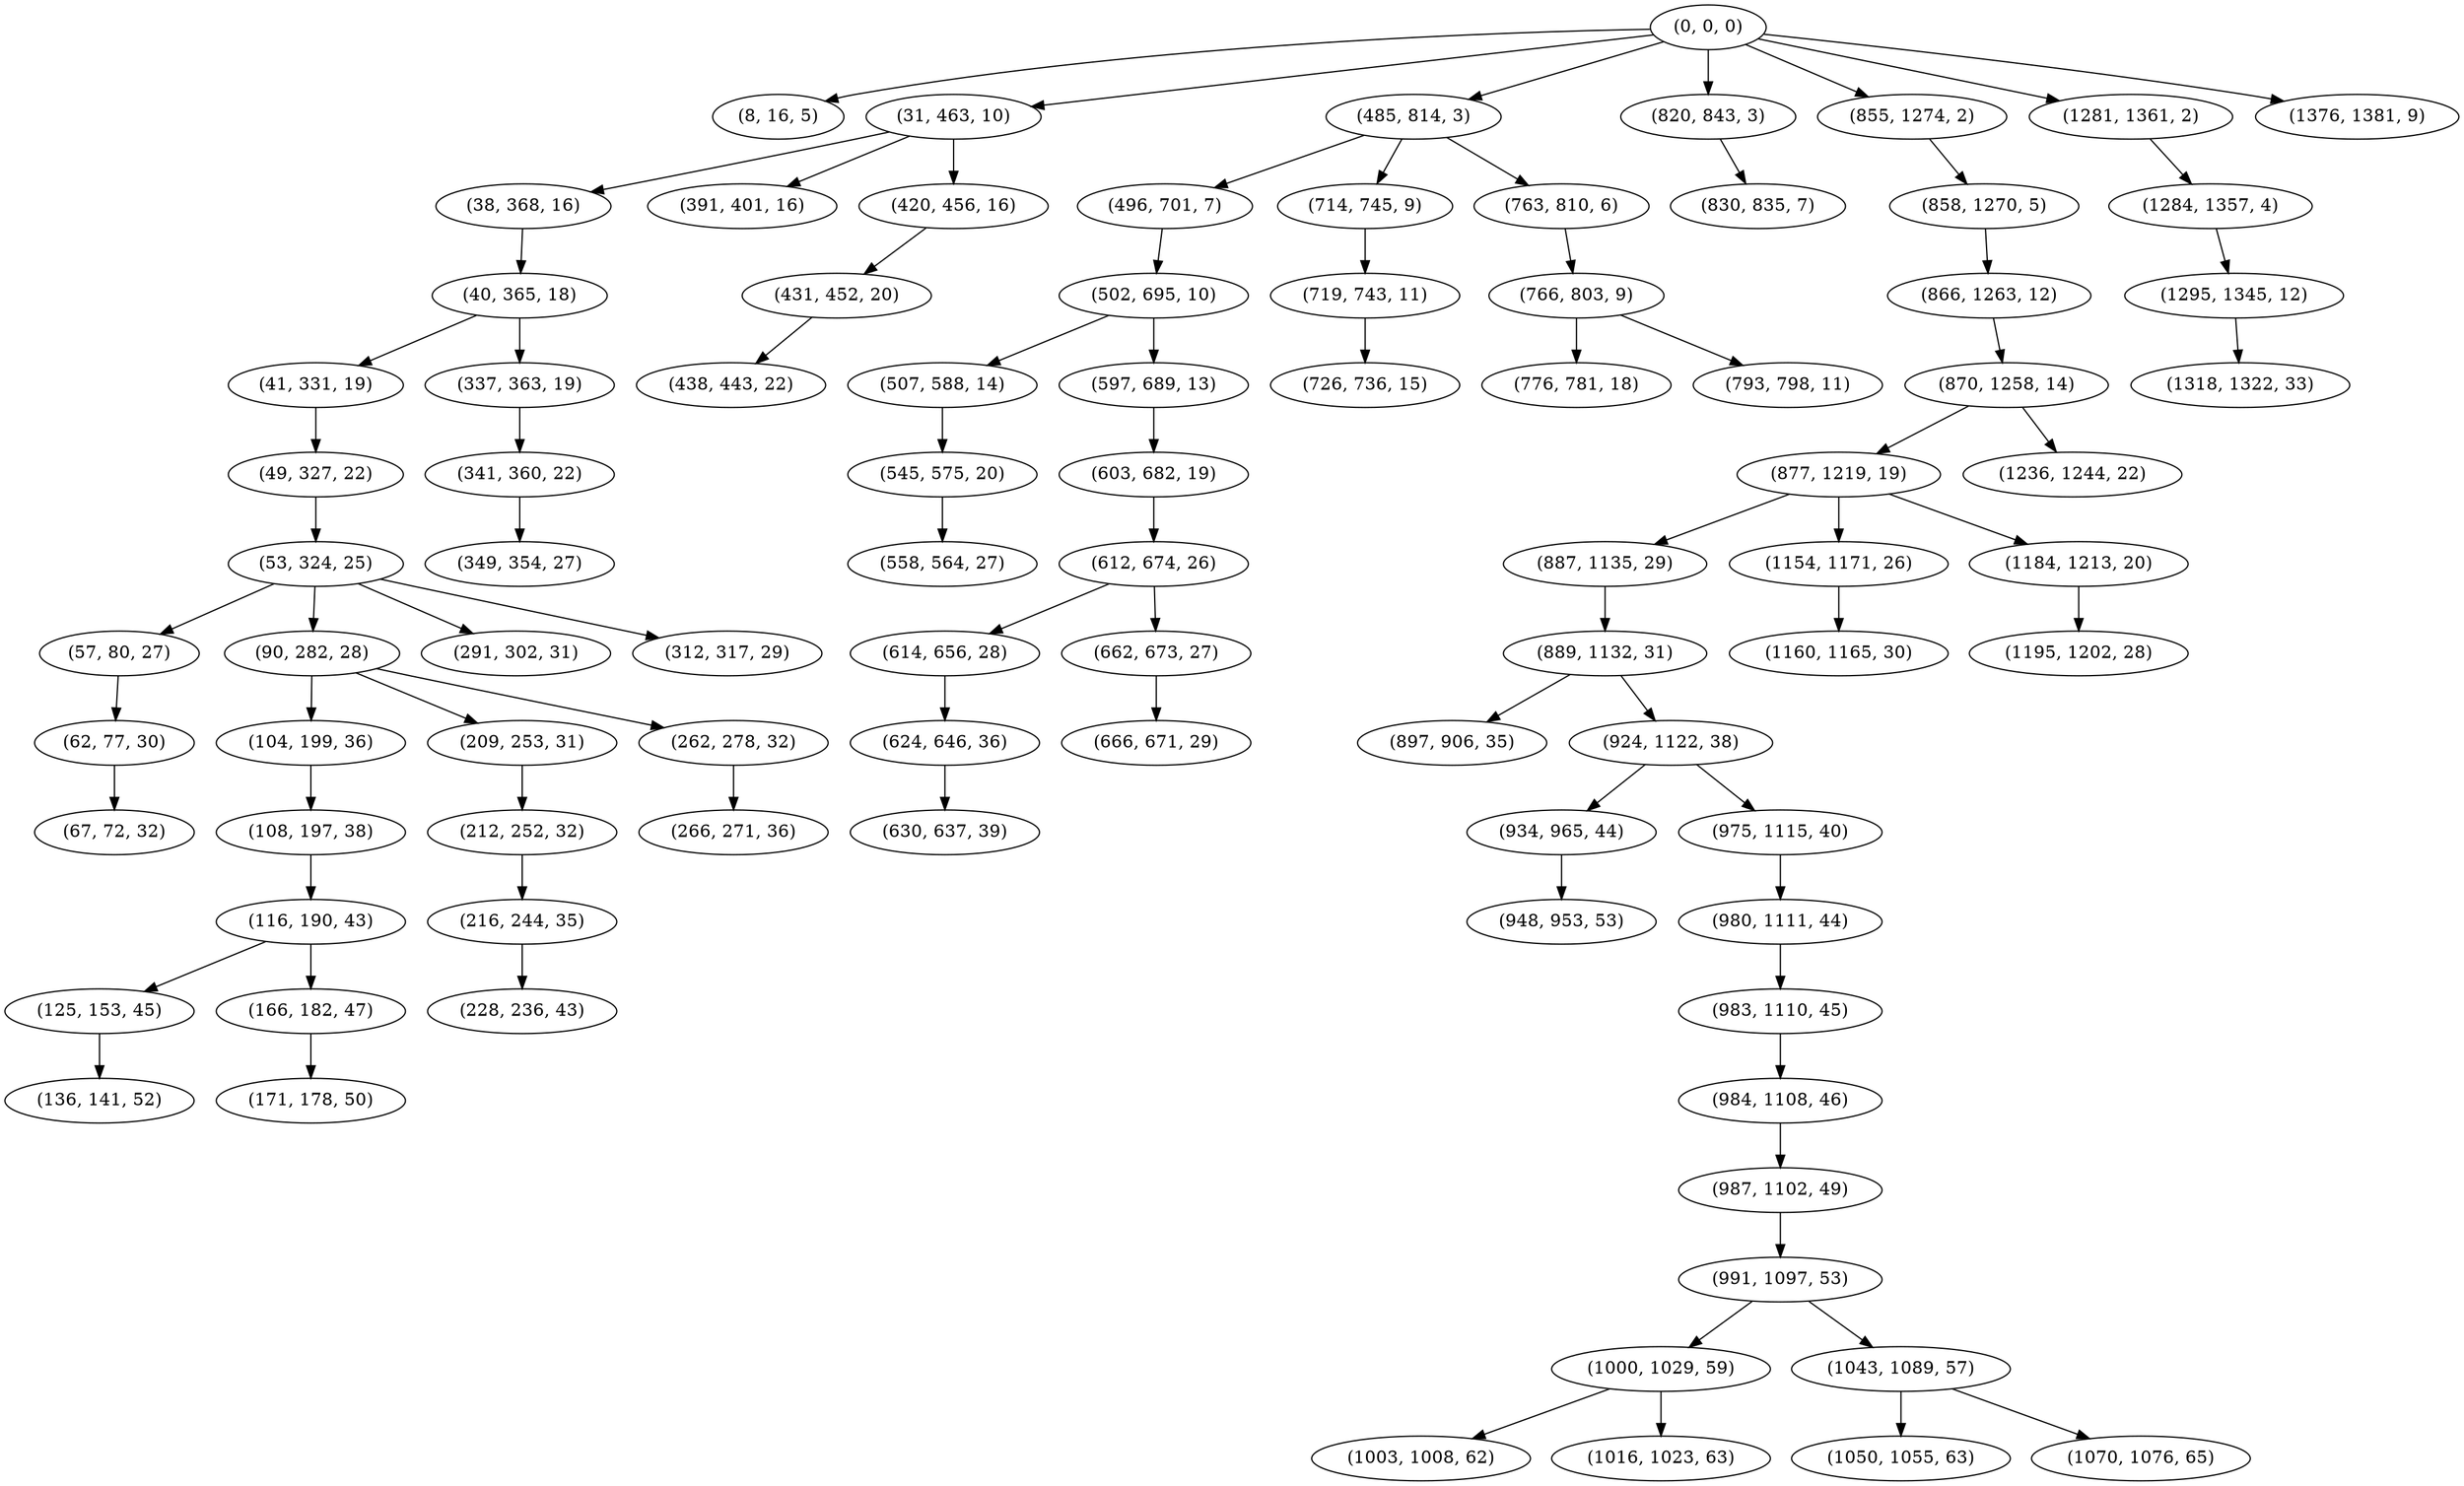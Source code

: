 digraph tree {
    "(0, 0, 0)";
    "(8, 16, 5)";
    "(31, 463, 10)";
    "(38, 368, 16)";
    "(40, 365, 18)";
    "(41, 331, 19)";
    "(49, 327, 22)";
    "(53, 324, 25)";
    "(57, 80, 27)";
    "(62, 77, 30)";
    "(67, 72, 32)";
    "(90, 282, 28)";
    "(104, 199, 36)";
    "(108, 197, 38)";
    "(116, 190, 43)";
    "(125, 153, 45)";
    "(136, 141, 52)";
    "(166, 182, 47)";
    "(171, 178, 50)";
    "(209, 253, 31)";
    "(212, 252, 32)";
    "(216, 244, 35)";
    "(228, 236, 43)";
    "(262, 278, 32)";
    "(266, 271, 36)";
    "(291, 302, 31)";
    "(312, 317, 29)";
    "(337, 363, 19)";
    "(341, 360, 22)";
    "(349, 354, 27)";
    "(391, 401, 16)";
    "(420, 456, 16)";
    "(431, 452, 20)";
    "(438, 443, 22)";
    "(485, 814, 3)";
    "(496, 701, 7)";
    "(502, 695, 10)";
    "(507, 588, 14)";
    "(545, 575, 20)";
    "(558, 564, 27)";
    "(597, 689, 13)";
    "(603, 682, 19)";
    "(612, 674, 26)";
    "(614, 656, 28)";
    "(624, 646, 36)";
    "(630, 637, 39)";
    "(662, 673, 27)";
    "(666, 671, 29)";
    "(714, 745, 9)";
    "(719, 743, 11)";
    "(726, 736, 15)";
    "(763, 810, 6)";
    "(766, 803, 9)";
    "(776, 781, 18)";
    "(793, 798, 11)";
    "(820, 843, 3)";
    "(830, 835, 7)";
    "(855, 1274, 2)";
    "(858, 1270, 5)";
    "(866, 1263, 12)";
    "(870, 1258, 14)";
    "(877, 1219, 19)";
    "(887, 1135, 29)";
    "(889, 1132, 31)";
    "(897, 906, 35)";
    "(924, 1122, 38)";
    "(934, 965, 44)";
    "(948, 953, 53)";
    "(975, 1115, 40)";
    "(980, 1111, 44)";
    "(983, 1110, 45)";
    "(984, 1108, 46)";
    "(987, 1102, 49)";
    "(991, 1097, 53)";
    "(1000, 1029, 59)";
    "(1003, 1008, 62)";
    "(1016, 1023, 63)";
    "(1043, 1089, 57)";
    "(1050, 1055, 63)";
    "(1070, 1076, 65)";
    "(1154, 1171, 26)";
    "(1160, 1165, 30)";
    "(1184, 1213, 20)";
    "(1195, 1202, 28)";
    "(1236, 1244, 22)";
    "(1281, 1361, 2)";
    "(1284, 1357, 4)";
    "(1295, 1345, 12)";
    "(1318, 1322, 33)";
    "(1376, 1381, 9)";
    "(0, 0, 0)" -> "(8, 16, 5)";
    "(0, 0, 0)" -> "(31, 463, 10)";
    "(0, 0, 0)" -> "(485, 814, 3)";
    "(0, 0, 0)" -> "(820, 843, 3)";
    "(0, 0, 0)" -> "(855, 1274, 2)";
    "(0, 0, 0)" -> "(1281, 1361, 2)";
    "(0, 0, 0)" -> "(1376, 1381, 9)";
    "(31, 463, 10)" -> "(38, 368, 16)";
    "(31, 463, 10)" -> "(391, 401, 16)";
    "(31, 463, 10)" -> "(420, 456, 16)";
    "(38, 368, 16)" -> "(40, 365, 18)";
    "(40, 365, 18)" -> "(41, 331, 19)";
    "(40, 365, 18)" -> "(337, 363, 19)";
    "(41, 331, 19)" -> "(49, 327, 22)";
    "(49, 327, 22)" -> "(53, 324, 25)";
    "(53, 324, 25)" -> "(57, 80, 27)";
    "(53, 324, 25)" -> "(90, 282, 28)";
    "(53, 324, 25)" -> "(291, 302, 31)";
    "(53, 324, 25)" -> "(312, 317, 29)";
    "(57, 80, 27)" -> "(62, 77, 30)";
    "(62, 77, 30)" -> "(67, 72, 32)";
    "(90, 282, 28)" -> "(104, 199, 36)";
    "(90, 282, 28)" -> "(209, 253, 31)";
    "(90, 282, 28)" -> "(262, 278, 32)";
    "(104, 199, 36)" -> "(108, 197, 38)";
    "(108, 197, 38)" -> "(116, 190, 43)";
    "(116, 190, 43)" -> "(125, 153, 45)";
    "(116, 190, 43)" -> "(166, 182, 47)";
    "(125, 153, 45)" -> "(136, 141, 52)";
    "(166, 182, 47)" -> "(171, 178, 50)";
    "(209, 253, 31)" -> "(212, 252, 32)";
    "(212, 252, 32)" -> "(216, 244, 35)";
    "(216, 244, 35)" -> "(228, 236, 43)";
    "(262, 278, 32)" -> "(266, 271, 36)";
    "(337, 363, 19)" -> "(341, 360, 22)";
    "(341, 360, 22)" -> "(349, 354, 27)";
    "(420, 456, 16)" -> "(431, 452, 20)";
    "(431, 452, 20)" -> "(438, 443, 22)";
    "(485, 814, 3)" -> "(496, 701, 7)";
    "(485, 814, 3)" -> "(714, 745, 9)";
    "(485, 814, 3)" -> "(763, 810, 6)";
    "(496, 701, 7)" -> "(502, 695, 10)";
    "(502, 695, 10)" -> "(507, 588, 14)";
    "(502, 695, 10)" -> "(597, 689, 13)";
    "(507, 588, 14)" -> "(545, 575, 20)";
    "(545, 575, 20)" -> "(558, 564, 27)";
    "(597, 689, 13)" -> "(603, 682, 19)";
    "(603, 682, 19)" -> "(612, 674, 26)";
    "(612, 674, 26)" -> "(614, 656, 28)";
    "(612, 674, 26)" -> "(662, 673, 27)";
    "(614, 656, 28)" -> "(624, 646, 36)";
    "(624, 646, 36)" -> "(630, 637, 39)";
    "(662, 673, 27)" -> "(666, 671, 29)";
    "(714, 745, 9)" -> "(719, 743, 11)";
    "(719, 743, 11)" -> "(726, 736, 15)";
    "(763, 810, 6)" -> "(766, 803, 9)";
    "(766, 803, 9)" -> "(776, 781, 18)";
    "(766, 803, 9)" -> "(793, 798, 11)";
    "(820, 843, 3)" -> "(830, 835, 7)";
    "(855, 1274, 2)" -> "(858, 1270, 5)";
    "(858, 1270, 5)" -> "(866, 1263, 12)";
    "(866, 1263, 12)" -> "(870, 1258, 14)";
    "(870, 1258, 14)" -> "(877, 1219, 19)";
    "(870, 1258, 14)" -> "(1236, 1244, 22)";
    "(877, 1219, 19)" -> "(887, 1135, 29)";
    "(877, 1219, 19)" -> "(1154, 1171, 26)";
    "(877, 1219, 19)" -> "(1184, 1213, 20)";
    "(887, 1135, 29)" -> "(889, 1132, 31)";
    "(889, 1132, 31)" -> "(897, 906, 35)";
    "(889, 1132, 31)" -> "(924, 1122, 38)";
    "(924, 1122, 38)" -> "(934, 965, 44)";
    "(924, 1122, 38)" -> "(975, 1115, 40)";
    "(934, 965, 44)" -> "(948, 953, 53)";
    "(975, 1115, 40)" -> "(980, 1111, 44)";
    "(980, 1111, 44)" -> "(983, 1110, 45)";
    "(983, 1110, 45)" -> "(984, 1108, 46)";
    "(984, 1108, 46)" -> "(987, 1102, 49)";
    "(987, 1102, 49)" -> "(991, 1097, 53)";
    "(991, 1097, 53)" -> "(1000, 1029, 59)";
    "(991, 1097, 53)" -> "(1043, 1089, 57)";
    "(1000, 1029, 59)" -> "(1003, 1008, 62)";
    "(1000, 1029, 59)" -> "(1016, 1023, 63)";
    "(1043, 1089, 57)" -> "(1050, 1055, 63)";
    "(1043, 1089, 57)" -> "(1070, 1076, 65)";
    "(1154, 1171, 26)" -> "(1160, 1165, 30)";
    "(1184, 1213, 20)" -> "(1195, 1202, 28)";
    "(1281, 1361, 2)" -> "(1284, 1357, 4)";
    "(1284, 1357, 4)" -> "(1295, 1345, 12)";
    "(1295, 1345, 12)" -> "(1318, 1322, 33)";
}
